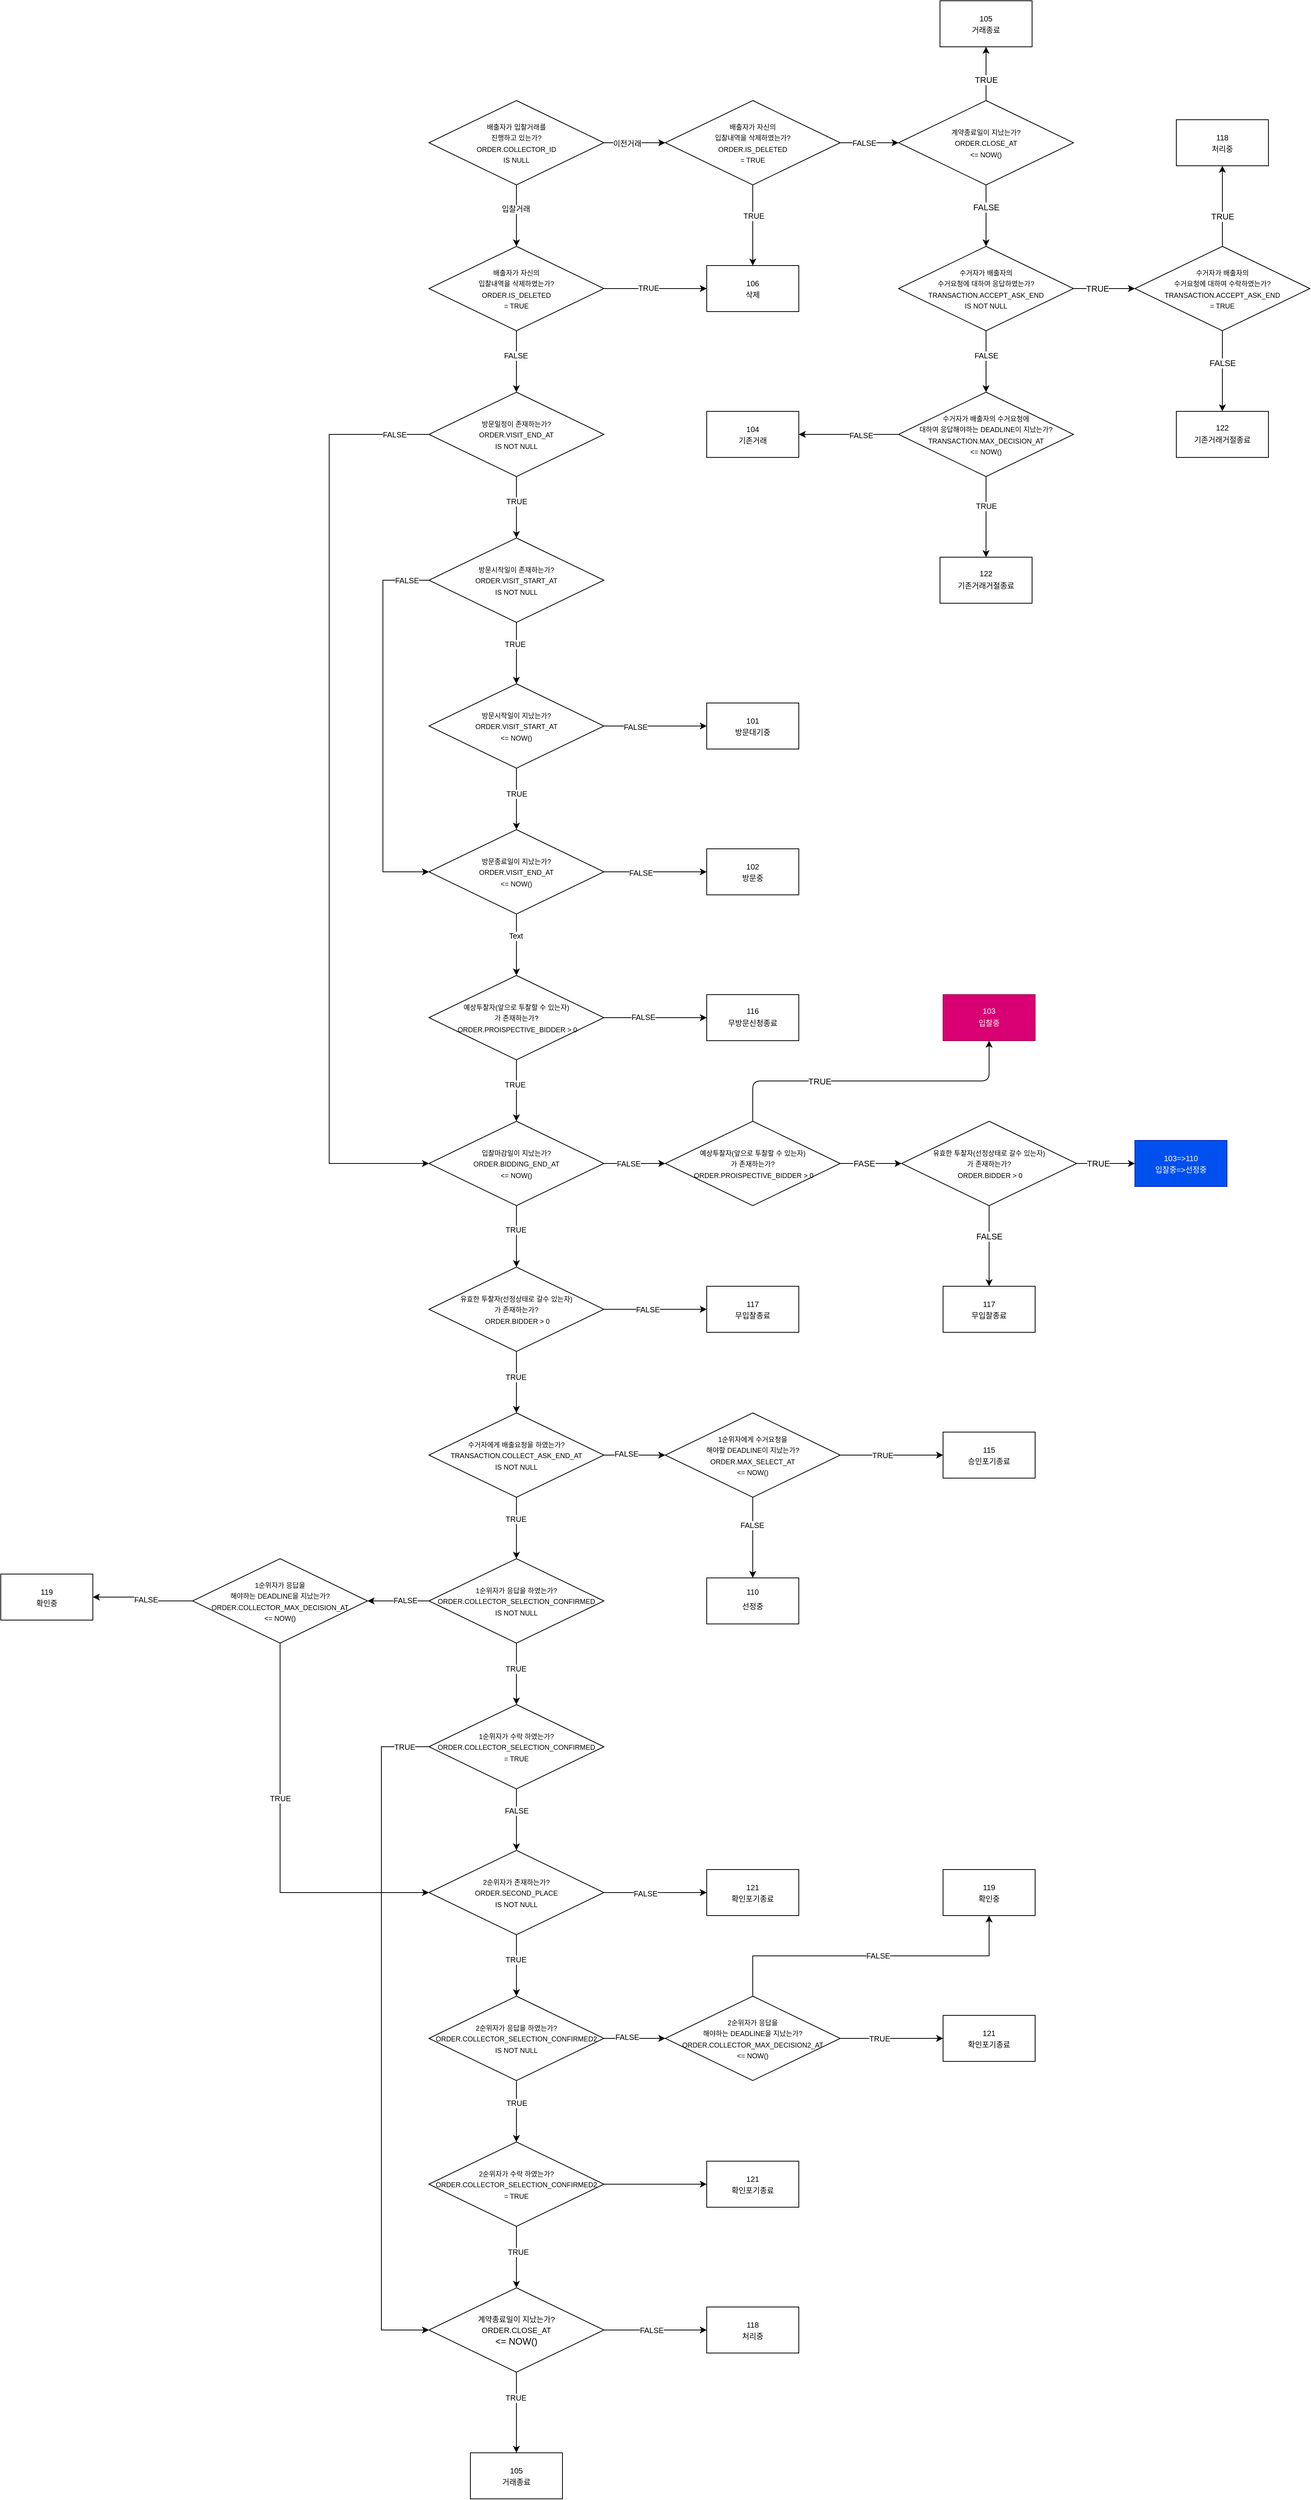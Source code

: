<mxfile>
    <diagram id="sv1qOESmhmbnTj4O34eV" name="Page-1">
        <mxGraphModel dx="2909" dy="565" grid="1" gridSize="10" guides="1" tooltips="1" connect="1" arrows="1" fold="1" page="1" pageScale="1" pageWidth="827" pageHeight="1169" math="0" shadow="0">
            <root>
                <mxCell id="0"/>
                <mxCell id="1" parent="0"/>
                <mxCell id="dHd20_O_HY_oOaejgzS0-30" value="" style="edgeStyle=orthogonalEdgeStyle;rounded=0;orthogonalLoop=1;jettySize=auto;html=1;fontSize=10;" parent="1" source="dHd20_O_HY_oOaejgzS0-1" target="dHd20_O_HY_oOaejgzS0-29" edge="1">
                    <mxGeometry relative="1" as="geometry"/>
                </mxCell>
                <mxCell id="dHd20_O_HY_oOaejgzS0-31" value="입찰거래" style="edgeLabel;html=1;align=center;verticalAlign=middle;resizable=0;points=[];fontSize=10;" parent="dHd20_O_HY_oOaejgzS0-30" vertex="1" connectable="0">
                    <mxGeometry x="-0.237" y="-1" relative="1" as="geometry">
                        <mxPoint as="offset"/>
                    </mxGeometry>
                </mxCell>
                <mxCell id="dHd20_O_HY_oOaejgzS0-160" value="" style="edgeStyle=orthogonalEdgeStyle;rounded=0;orthogonalLoop=1;jettySize=auto;html=1;fontSize=10;" parent="1" source="dHd20_O_HY_oOaejgzS0-1" target="dHd20_O_HY_oOaejgzS0-159" edge="1">
                    <mxGeometry relative="1" as="geometry"/>
                </mxCell>
                <mxCell id="dHd20_O_HY_oOaejgzS0-162" value="이전거래" style="edgeLabel;html=1;align=center;verticalAlign=middle;resizable=0;points=[];fontSize=10;" parent="dHd20_O_HY_oOaejgzS0-160" vertex="1" connectable="0">
                    <mxGeometry x="-0.263" y="-1" relative="1" as="geometry">
                        <mxPoint as="offset"/>
                    </mxGeometry>
                </mxCell>
                <mxCell id="dHd20_O_HY_oOaejgzS0-1" value="&lt;font style=&quot;font-size: 9px&quot;&gt;배출자가 입찰거래를&lt;br&gt;진행하고 있는가?&lt;br style=&quot;font-size: 9px&quot;&gt;ORDER.COLLECTOR_ID&lt;br&gt;IS NULL&lt;br&gt;&lt;/font&gt;" style="rhombus;whiteSpace=wrap;html=1;" parent="1" vertex="1">
                    <mxGeometry x="-482" y="190" width="228" height="110" as="geometry"/>
                </mxCell>
                <mxCell id="dHd20_O_HY_oOaejgzS0-6" value="" style="edgeStyle=orthogonalEdgeStyle;rounded=0;orthogonalLoop=1;jettySize=auto;html=1;" parent="1" source="dHd20_O_HY_oOaejgzS0-2" target="dHd20_O_HY_oOaejgzS0-5" edge="1">
                    <mxGeometry relative="1" as="geometry"/>
                </mxCell>
                <mxCell id="dHd20_O_HY_oOaejgzS0-7" value="TRUE" style="edgeLabel;html=1;align=center;verticalAlign=middle;resizable=0;points=[];" parent="dHd20_O_HY_oOaejgzS0-6" vertex="1" connectable="0">
                    <mxGeometry x="-0.234" relative="1" as="geometry">
                        <mxPoint as="offset"/>
                    </mxGeometry>
                </mxCell>
                <mxCell id="dHd20_O_HY_oOaejgzS0-9" value="" style="edgeStyle=orthogonalEdgeStyle;rounded=0;orthogonalLoop=1;jettySize=auto;html=1;" parent="1" source="dHd20_O_HY_oOaejgzS0-2" target="dHd20_O_HY_oOaejgzS0-8" edge="1">
                    <mxGeometry relative="1" as="geometry"/>
                </mxCell>
                <mxCell id="dHd20_O_HY_oOaejgzS0-10" value="FALSE" style="edgeLabel;html=1;align=center;verticalAlign=middle;resizable=0;points=[];" parent="dHd20_O_HY_oOaejgzS0-9" vertex="1" connectable="0">
                    <mxGeometry x="-0.283" relative="1" as="geometry">
                        <mxPoint as="offset"/>
                    </mxGeometry>
                </mxCell>
                <mxCell id="dHd20_O_HY_oOaejgzS0-2" value="&lt;font style=&quot;font-size: 9px&quot;&gt;계약종료일이 지났는가?&lt;br style=&quot;font-size: 9px&quot;&gt;ORDER.CLOSE_AT&lt;br&gt;&amp;lt;= NOW()&lt;br&gt;&lt;/font&gt;" style="rhombus;whiteSpace=wrap;html=1;" parent="1" vertex="1">
                    <mxGeometry x="130" y="190" width="228" height="110" as="geometry"/>
                </mxCell>
                <mxCell id="dHd20_O_HY_oOaejgzS0-5" value="&lt;span style=&quot;font-size: 10px&quot;&gt;105&lt;/span&gt;&lt;br style=&quot;font-size: 10px&quot;&gt;&lt;span style=&quot;font-size: 10px&quot;&gt;거래종료&lt;/span&gt;" style="whiteSpace=wrap;html=1;" parent="1" vertex="1">
                    <mxGeometry x="184" y="60" width="120" height="60" as="geometry"/>
                </mxCell>
                <mxCell id="dHd20_O_HY_oOaejgzS0-12" value="" style="edgeStyle=orthogonalEdgeStyle;rounded=0;orthogonalLoop=1;jettySize=auto;html=1;" parent="1" source="dHd20_O_HY_oOaejgzS0-8" target="dHd20_O_HY_oOaejgzS0-11" edge="1">
                    <mxGeometry relative="1" as="geometry"/>
                </mxCell>
                <mxCell id="dHd20_O_HY_oOaejgzS0-13" value="TRUE" style="edgeLabel;html=1;align=center;verticalAlign=middle;resizable=0;points=[];" parent="dHd20_O_HY_oOaejgzS0-12" vertex="1" connectable="0">
                    <mxGeometry x="-0.225" relative="1" as="geometry">
                        <mxPoint as="offset"/>
                    </mxGeometry>
                </mxCell>
                <mxCell id="dHd20_O_HY_oOaejgzS0-21" value="" style="edgeStyle=orthogonalEdgeStyle;rounded=0;orthogonalLoop=1;jettySize=auto;html=1;fontSize=10;" parent="1" source="dHd20_O_HY_oOaejgzS0-8" target="dHd20_O_HY_oOaejgzS0-20" edge="1">
                    <mxGeometry relative="1" as="geometry"/>
                </mxCell>
                <mxCell id="dHd20_O_HY_oOaejgzS0-22" value="FALSE" style="edgeLabel;html=1;align=center;verticalAlign=middle;resizable=0;points=[];fontSize=10;" parent="dHd20_O_HY_oOaejgzS0-21" vertex="1" connectable="0">
                    <mxGeometry x="-0.216" relative="1" as="geometry">
                        <mxPoint as="offset"/>
                    </mxGeometry>
                </mxCell>
                <mxCell id="dHd20_O_HY_oOaejgzS0-8" value="&lt;font style=&quot;font-size: 9px&quot;&gt;수거자가 배출자의&lt;br&gt;수거요청에 대하여 응답하였는가?&lt;br style=&quot;font-size: 9px&quot;&gt;TRANSACTION.ACCEPT_ASK_END&lt;br&gt;IS NOT NULL&lt;br&gt;&lt;/font&gt;" style="rhombus;whiteSpace=wrap;html=1;" parent="1" vertex="1">
                    <mxGeometry x="130" y="380" width="228" height="110" as="geometry"/>
                </mxCell>
                <mxCell id="dHd20_O_HY_oOaejgzS0-15" value="" style="edgeStyle=orthogonalEdgeStyle;rounded=0;orthogonalLoop=1;jettySize=auto;html=1;" parent="1" source="dHd20_O_HY_oOaejgzS0-11" target="dHd20_O_HY_oOaejgzS0-14" edge="1">
                    <mxGeometry relative="1" as="geometry"/>
                </mxCell>
                <mxCell id="dHd20_O_HY_oOaejgzS0-16" value="TRUE" style="edgeLabel;html=1;align=center;verticalAlign=middle;resizable=0;points=[];" parent="dHd20_O_HY_oOaejgzS0-15" vertex="1" connectable="0">
                    <mxGeometry x="-0.244" relative="1" as="geometry">
                        <mxPoint as="offset"/>
                    </mxGeometry>
                </mxCell>
                <mxCell id="dHd20_O_HY_oOaejgzS0-18" value="" style="edgeStyle=orthogonalEdgeStyle;rounded=0;orthogonalLoop=1;jettySize=auto;html=1;" parent="1" source="dHd20_O_HY_oOaejgzS0-11" target="dHd20_O_HY_oOaejgzS0-17" edge="1">
                    <mxGeometry relative="1" as="geometry"/>
                </mxCell>
                <mxCell id="dHd20_O_HY_oOaejgzS0-19" value="FALSE" style="edgeLabel;html=1;align=center;verticalAlign=middle;resizable=0;points=[];" parent="dHd20_O_HY_oOaejgzS0-18" vertex="1" connectable="0">
                    <mxGeometry x="-0.199" relative="1" as="geometry">
                        <mxPoint as="offset"/>
                    </mxGeometry>
                </mxCell>
                <mxCell id="dHd20_O_HY_oOaejgzS0-11" value="&lt;font style=&quot;font-size: 9px&quot;&gt;수거자가 배출자의 &lt;br&gt;수거요청에 대하여 수락하였는가?&lt;br style=&quot;font-size: 9px&quot;&gt;TRANSACTION.ACCEPT_ASK_END&lt;br&gt;= TRUE&lt;br&gt;&lt;/font&gt;" style="rhombus;whiteSpace=wrap;html=1;" parent="1" vertex="1">
                    <mxGeometry x="438" y="380" width="228" height="110" as="geometry"/>
                </mxCell>
                <mxCell id="dHd20_O_HY_oOaejgzS0-14" value="&lt;span style=&quot;font-size: 10px&quot;&gt;118&lt;/span&gt;&lt;br style=&quot;font-size: 10px&quot;&gt;&lt;span style=&quot;font-size: 10px&quot;&gt;처리중&lt;/span&gt;" style="whiteSpace=wrap;html=1;" parent="1" vertex="1">
                    <mxGeometry x="492" y="215" width="120" height="60" as="geometry"/>
                </mxCell>
                <mxCell id="dHd20_O_HY_oOaejgzS0-17" value="&lt;font style=&quot;font-size: 10px&quot;&gt;122&lt;br&gt;&lt;/font&gt;&lt;table style=&quot;font-size: 10px&quot;&gt;&lt;tbody&gt;&lt;tr&gt;&lt;td&gt;&lt;font style=&quot;font-size: 10px&quot;&gt;기존거래거절종료&lt;/font&gt;&lt;/td&gt;&lt;/tr&gt;&lt;/tbody&gt;&lt;/table&gt;" style="whiteSpace=wrap;html=1;" parent="1" vertex="1">
                    <mxGeometry x="492" y="595" width="120" height="60" as="geometry"/>
                </mxCell>
                <mxCell id="dHd20_O_HY_oOaejgzS0-24" value="" style="edgeStyle=orthogonalEdgeStyle;rounded=0;orthogonalLoop=1;jettySize=auto;html=1;fontSize=10;" parent="1" source="dHd20_O_HY_oOaejgzS0-20" target="dHd20_O_HY_oOaejgzS0-23" edge="1">
                    <mxGeometry relative="1" as="geometry"/>
                </mxCell>
                <mxCell id="dHd20_O_HY_oOaejgzS0-25" value="TRUE" style="edgeLabel;html=1;align=center;verticalAlign=middle;resizable=0;points=[];fontSize=10;" parent="dHd20_O_HY_oOaejgzS0-24" vertex="1" connectable="0">
                    <mxGeometry x="-0.274" relative="1" as="geometry">
                        <mxPoint as="offset"/>
                    </mxGeometry>
                </mxCell>
                <mxCell id="dHd20_O_HY_oOaejgzS0-27" value="" style="edgeStyle=orthogonalEdgeStyle;rounded=0;orthogonalLoop=1;jettySize=auto;html=1;fontSize=10;" parent="1" source="dHd20_O_HY_oOaejgzS0-20" target="dHd20_O_HY_oOaejgzS0-26" edge="1">
                    <mxGeometry relative="1" as="geometry"/>
                </mxCell>
                <mxCell id="dHd20_O_HY_oOaejgzS0-28" value="FALSE" style="edgeLabel;html=1;align=center;verticalAlign=middle;resizable=0;points=[];fontSize=10;" parent="dHd20_O_HY_oOaejgzS0-27" vertex="1" connectable="0">
                    <mxGeometry x="-0.239" y="1" relative="1" as="geometry">
                        <mxPoint as="offset"/>
                    </mxGeometry>
                </mxCell>
                <mxCell id="dHd20_O_HY_oOaejgzS0-20" value="&lt;font style=&quot;font-size: 9px&quot;&gt;수거자가 배출자의 수거요청에 &lt;br&gt;대하여 응답해야하는 DEADLINE이 지났는가?&lt;br style=&quot;font-size: 9px&quot;&gt;TRANSACTION.MAX_DECISION_AT&lt;br&gt;&amp;lt;= NOW()&lt;br&gt;&lt;/font&gt;" style="rhombus;whiteSpace=wrap;html=1;" parent="1" vertex="1">
                    <mxGeometry x="130" y="570" width="228" height="110" as="geometry"/>
                </mxCell>
                <mxCell id="dHd20_O_HY_oOaejgzS0-23" value="&lt;font style=&quot;font-size: 10px&quot;&gt;122&lt;br&gt;&lt;/font&gt;&lt;table style=&quot;font-size: 10px&quot;&gt;&lt;tbody&gt;&lt;tr&gt;&lt;td&gt;기존거래거절종료&lt;/td&gt;&lt;/tr&gt;&lt;/tbody&gt;&lt;/table&gt;" style="whiteSpace=wrap;html=1;" parent="1" vertex="1">
                    <mxGeometry x="184" y="785" width="120" height="60" as="geometry"/>
                </mxCell>
                <mxCell id="dHd20_O_HY_oOaejgzS0-26" value="&lt;span style=&quot;font-size: 10px&quot;&gt;104&lt;/span&gt;&lt;br style=&quot;font-size: 10px&quot;&gt;&lt;span style=&quot;font-size: 10px&quot;&gt;기존거래&lt;/span&gt;" style="whiteSpace=wrap;html=1;" parent="1" vertex="1">
                    <mxGeometry x="-120" y="595" width="120" height="60" as="geometry"/>
                </mxCell>
                <mxCell id="dHd20_O_HY_oOaejgzS0-33" value="" style="edgeStyle=orthogonalEdgeStyle;rounded=0;orthogonalLoop=1;jettySize=auto;html=1;fontSize=10;" parent="1" source="dHd20_O_HY_oOaejgzS0-29" target="dHd20_O_HY_oOaejgzS0-32" edge="1">
                    <mxGeometry relative="1" as="geometry"/>
                </mxCell>
                <mxCell id="dHd20_O_HY_oOaejgzS0-34" value="TRUE" style="edgeLabel;html=1;align=center;verticalAlign=middle;resizable=0;points=[];fontSize=10;" parent="dHd20_O_HY_oOaejgzS0-33" vertex="1" connectable="0">
                    <mxGeometry x="-0.139" y="1" relative="1" as="geometry">
                        <mxPoint as="offset"/>
                    </mxGeometry>
                </mxCell>
                <mxCell id="dHd20_O_HY_oOaejgzS0-36" value="" style="edgeStyle=orthogonalEdgeStyle;rounded=0;orthogonalLoop=1;jettySize=auto;html=1;fontSize=10;" parent="1" source="dHd20_O_HY_oOaejgzS0-29" target="dHd20_O_HY_oOaejgzS0-35" edge="1">
                    <mxGeometry relative="1" as="geometry"/>
                </mxCell>
                <mxCell id="dHd20_O_HY_oOaejgzS0-37" value="FALSE" style="edgeLabel;html=1;align=center;verticalAlign=middle;resizable=0;points=[];fontSize=10;" parent="dHd20_O_HY_oOaejgzS0-36" vertex="1" connectable="0">
                    <mxGeometry x="-0.208" y="-1" relative="1" as="geometry">
                        <mxPoint as="offset"/>
                    </mxGeometry>
                </mxCell>
                <mxCell id="dHd20_O_HY_oOaejgzS0-29" value="&lt;font style=&quot;font-size: 9px&quot;&gt;배출자가 자신의 &lt;br&gt;입찰내역을 삭제하였는가?&lt;br style=&quot;font-size: 9px&quot;&gt;ORDER.IS_DELETED&lt;br&gt;= TRUE&lt;br&gt;&lt;/font&gt;" style="rhombus;whiteSpace=wrap;html=1;" parent="1" vertex="1">
                    <mxGeometry x="-482" y="380" width="228" height="110" as="geometry"/>
                </mxCell>
                <mxCell id="dHd20_O_HY_oOaejgzS0-32" value="&lt;span style=&quot;font-size: 10px&quot;&gt;106&lt;/span&gt;&lt;br style=&quot;font-size: 10px&quot;&gt;&lt;span style=&quot;font-size: 10px&quot;&gt;삭제&lt;/span&gt;" style="whiteSpace=wrap;html=1;" parent="1" vertex="1">
                    <mxGeometry x="-120" y="405" width="120" height="60" as="geometry"/>
                </mxCell>
                <mxCell id="dHd20_O_HY_oOaejgzS0-39" value="" style="edgeStyle=orthogonalEdgeStyle;rounded=0;orthogonalLoop=1;jettySize=auto;html=1;fontSize=10;" parent="1" source="dHd20_O_HY_oOaejgzS0-35" target="dHd20_O_HY_oOaejgzS0-38" edge="1">
                    <mxGeometry relative="1" as="geometry"/>
                </mxCell>
                <mxCell id="dHd20_O_HY_oOaejgzS0-40" value="TRUE" style="edgeLabel;html=1;align=center;verticalAlign=middle;resizable=0;points=[];fontSize=10;" parent="dHd20_O_HY_oOaejgzS0-39" vertex="1" connectable="0">
                    <mxGeometry x="-0.214" relative="1" as="geometry">
                        <mxPoint as="offset"/>
                    </mxGeometry>
                </mxCell>
                <mxCell id="dHd20_O_HY_oOaejgzS0-155" style="edgeStyle=orthogonalEdgeStyle;rounded=0;orthogonalLoop=1;jettySize=auto;html=1;entryX=0;entryY=0.5;entryDx=0;entryDy=0;fontSize=10;exitX=0;exitY=0.5;exitDx=0;exitDy=0;" parent="1" source="dHd20_O_HY_oOaejgzS0-35" target="dHd20_O_HY_oOaejgzS0-67" edge="1">
                    <mxGeometry relative="1" as="geometry">
                        <Array as="points">
                            <mxPoint x="-612" y="625"/>
                            <mxPoint x="-612" y="1575"/>
                        </Array>
                    </mxGeometry>
                </mxCell>
                <mxCell id="dHd20_O_HY_oOaejgzS0-156" value="FALSE" style="edgeLabel;html=1;align=center;verticalAlign=middle;resizable=0;points=[];fontSize=10;" parent="dHd20_O_HY_oOaejgzS0-155" vertex="1" connectable="0">
                    <mxGeometry x="-0.926" relative="1" as="geometry">
                        <mxPoint as="offset"/>
                    </mxGeometry>
                </mxCell>
                <mxCell id="dHd20_O_HY_oOaejgzS0-35" value="&lt;font style=&quot;font-size: 9px&quot;&gt;방문일정이 존재하는가?&lt;br style=&quot;font-size: 9px&quot;&gt;ORDER.VISIT_END_AT&lt;br&gt;IS NOT NULL&lt;br&gt;&lt;/font&gt;" style="rhombus;whiteSpace=wrap;html=1;" parent="1" vertex="1">
                    <mxGeometry x="-482" y="570" width="228" height="110" as="geometry"/>
                </mxCell>
                <mxCell id="dHd20_O_HY_oOaejgzS0-54" value="" style="edgeStyle=orthogonalEdgeStyle;rounded=0;orthogonalLoop=1;jettySize=auto;html=1;fontSize=10;" parent="1" source="dHd20_O_HY_oOaejgzS0-38" target="dHd20_O_HY_oOaejgzS0-53" edge="1">
                    <mxGeometry relative="1" as="geometry"/>
                </mxCell>
                <mxCell id="dHd20_O_HY_oOaejgzS0-55" value="TRUE" style="edgeLabel;html=1;align=center;verticalAlign=middle;resizable=0;points=[];fontSize=10;" parent="dHd20_O_HY_oOaejgzS0-54" vertex="1" connectable="0">
                    <mxGeometry x="-0.315" y="-2" relative="1" as="geometry">
                        <mxPoint as="offset"/>
                    </mxGeometry>
                </mxCell>
                <mxCell id="dHd20_O_HY_oOaejgzS0-60" style="edgeStyle=orthogonalEdgeStyle;rounded=0;orthogonalLoop=1;jettySize=auto;html=1;entryX=0;entryY=0.5;entryDx=0;entryDy=0;fontSize=10;exitX=0;exitY=0.5;exitDx=0;exitDy=0;" parent="1" source="dHd20_O_HY_oOaejgzS0-38" target="dHd20_O_HY_oOaejgzS0-56" edge="1">
                    <mxGeometry relative="1" as="geometry">
                        <Array as="points">
                            <mxPoint x="-542" y="815"/>
                            <mxPoint x="-542" y="1195"/>
                        </Array>
                    </mxGeometry>
                </mxCell>
                <mxCell id="dHd20_O_HY_oOaejgzS0-61" value="FALSE" style="edgeLabel;html=1;align=center;verticalAlign=middle;resizable=0;points=[];fontSize=10;" parent="dHd20_O_HY_oOaejgzS0-60" vertex="1" connectable="0">
                    <mxGeometry x="-0.929" y="1" relative="1" as="geometry">
                        <mxPoint x="-12" y="-1" as="offset"/>
                    </mxGeometry>
                </mxCell>
                <mxCell id="dHd20_O_HY_oOaejgzS0-38" value="&lt;font style=&quot;font-size: 9px&quot;&gt;방문시작일이 존재하는가?&lt;br style=&quot;font-size: 9px&quot;&gt;ORDER.VISIT_START_AT&lt;br&gt;IS NOT NULL&lt;br&gt;&lt;/font&gt;" style="rhombus;whiteSpace=wrap;html=1;" parent="1" vertex="1">
                    <mxGeometry x="-482" y="760" width="228" height="110" as="geometry"/>
                </mxCell>
                <mxCell id="dHd20_O_HY_oOaejgzS0-57" value="" style="edgeStyle=orthogonalEdgeStyle;rounded=0;orthogonalLoop=1;jettySize=auto;html=1;fontSize=10;" parent="1" source="dHd20_O_HY_oOaejgzS0-53" target="dHd20_O_HY_oOaejgzS0-56" edge="1">
                    <mxGeometry relative="1" as="geometry"/>
                </mxCell>
                <mxCell id="dHd20_O_HY_oOaejgzS0-72" value="TRUE" style="edgeLabel;html=1;align=center;verticalAlign=middle;resizable=0;points=[];fontSize=10;" parent="dHd20_O_HY_oOaejgzS0-57" vertex="1" connectable="0">
                    <mxGeometry x="-0.185" relative="1" as="geometry">
                        <mxPoint as="offset"/>
                    </mxGeometry>
                </mxCell>
                <mxCell id="dHd20_O_HY_oOaejgzS0-59" value="" style="edgeStyle=orthogonalEdgeStyle;rounded=0;orthogonalLoop=1;jettySize=auto;html=1;fontSize=10;" parent="1" source="dHd20_O_HY_oOaejgzS0-53" target="dHd20_O_HY_oOaejgzS0-58" edge="1">
                    <mxGeometry relative="1" as="geometry"/>
                </mxCell>
                <mxCell id="dHd20_O_HY_oOaejgzS0-71" value="FALSE" style="edgeLabel;html=1;align=center;verticalAlign=middle;resizable=0;points=[];fontSize=10;" parent="dHd20_O_HY_oOaejgzS0-59" vertex="1" connectable="0">
                    <mxGeometry x="-0.386" y="-1" relative="1" as="geometry">
                        <mxPoint as="offset"/>
                    </mxGeometry>
                </mxCell>
                <mxCell id="dHd20_O_HY_oOaejgzS0-53" value="&lt;font style=&quot;font-size: 9px&quot;&gt;방문시작일이 지났는가?&lt;br style=&quot;font-size: 9px&quot;&gt;ORDER.VISIT_START_AT&lt;br&gt;&amp;lt;= NOW()&lt;br&gt;&lt;/font&gt;" style="rhombus;whiteSpace=wrap;html=1;" parent="1" vertex="1">
                    <mxGeometry x="-482" y="950" width="228" height="110" as="geometry"/>
                </mxCell>
                <mxCell id="dHd20_O_HY_oOaejgzS0-63" value="" style="edgeStyle=orthogonalEdgeStyle;rounded=0;orthogonalLoop=1;jettySize=auto;html=1;fontSize=10;" parent="1" source="dHd20_O_HY_oOaejgzS0-56" target="dHd20_O_HY_oOaejgzS0-62" edge="1">
                    <mxGeometry relative="1" as="geometry"/>
                </mxCell>
                <mxCell id="dHd20_O_HY_oOaejgzS0-73" value="Text" style="edgeLabel;html=1;align=center;verticalAlign=middle;resizable=0;points=[];fontSize=10;" parent="dHd20_O_HY_oOaejgzS0-63" vertex="1" connectable="0">
                    <mxGeometry x="-0.304" y="-1" relative="1" as="geometry">
                        <mxPoint as="offset"/>
                    </mxGeometry>
                </mxCell>
                <mxCell id="dHd20_O_HY_oOaejgzS0-75" value="" style="edgeStyle=orthogonalEdgeStyle;rounded=0;orthogonalLoop=1;jettySize=auto;html=1;fontSize=10;" parent="1" source="dHd20_O_HY_oOaejgzS0-56" target="dHd20_O_HY_oOaejgzS0-74" edge="1">
                    <mxGeometry relative="1" as="geometry"/>
                </mxCell>
                <mxCell id="dHd20_O_HY_oOaejgzS0-76" value="FALSE" style="edgeLabel;html=1;align=center;verticalAlign=middle;resizable=0;points=[];fontSize=10;" parent="dHd20_O_HY_oOaejgzS0-75" vertex="1" connectable="0">
                    <mxGeometry x="-0.282" y="-1" relative="1" as="geometry">
                        <mxPoint as="offset"/>
                    </mxGeometry>
                </mxCell>
                <mxCell id="dHd20_O_HY_oOaejgzS0-56" value="&lt;font style=&quot;font-size: 9px&quot;&gt;방문종료일이 지났는가?&lt;br style=&quot;font-size: 9px&quot;&gt;ORDER.VISIT_END_AT&lt;br&gt;&amp;lt;= NOW()&lt;br&gt;&lt;/font&gt;" style="rhombus;whiteSpace=wrap;html=1;" parent="1" vertex="1">
                    <mxGeometry x="-482" y="1140" width="228" height="110" as="geometry"/>
                </mxCell>
                <mxCell id="dHd20_O_HY_oOaejgzS0-58" value="&lt;span style=&quot;font-size: 10px&quot;&gt;101&lt;/span&gt;&lt;br style=&quot;font-size: 10px&quot;&gt;&lt;span style=&quot;font-size: 10px&quot;&gt;방문대기중&lt;/span&gt;" style="whiteSpace=wrap;html=1;" parent="1" vertex="1">
                    <mxGeometry x="-120" y="975" width="120" height="60" as="geometry"/>
                </mxCell>
                <mxCell id="dHd20_O_HY_oOaejgzS0-65" value="" style="edgeStyle=orthogonalEdgeStyle;rounded=0;orthogonalLoop=1;jettySize=auto;html=1;fontSize=10;" parent="1" source="dHd20_O_HY_oOaejgzS0-62" target="dHd20_O_HY_oOaejgzS0-64" edge="1">
                    <mxGeometry relative="1" as="geometry"/>
                </mxCell>
                <mxCell id="dHd20_O_HY_oOaejgzS0-66" value="FALSE" style="edgeLabel;html=1;align=center;verticalAlign=middle;resizable=0;points=[];fontSize=10;" parent="dHd20_O_HY_oOaejgzS0-65" vertex="1" connectable="0">
                    <mxGeometry x="-0.244" y="1" relative="1" as="geometry">
                        <mxPoint as="offset"/>
                    </mxGeometry>
                </mxCell>
                <mxCell id="dHd20_O_HY_oOaejgzS0-68" value="" style="edgeStyle=orthogonalEdgeStyle;rounded=0;orthogonalLoop=1;jettySize=auto;html=1;fontSize=10;" parent="1" source="dHd20_O_HY_oOaejgzS0-62" target="dHd20_O_HY_oOaejgzS0-67" edge="1">
                    <mxGeometry relative="1" as="geometry"/>
                </mxCell>
                <mxCell id="dHd20_O_HY_oOaejgzS0-77" value="TRUE" style="edgeLabel;html=1;align=center;verticalAlign=middle;resizable=0;points=[];fontSize=10;" parent="dHd20_O_HY_oOaejgzS0-68" vertex="1" connectable="0">
                    <mxGeometry x="-0.206" y="-2" relative="1" as="geometry">
                        <mxPoint as="offset"/>
                    </mxGeometry>
                </mxCell>
                <mxCell id="dHd20_O_HY_oOaejgzS0-62" value="&lt;font style=&quot;font-size: 9px&quot;&gt;예상투찰자(앞으로 투찰할 수 있는자)&lt;br&gt;가 존재하는가?&lt;br&gt;&amp;nbsp;ORDER.PROISPECTIVE_BIDDER &amp;gt; 0&lt;br&gt;&lt;/font&gt;" style="rhombus;whiteSpace=wrap;html=1;" parent="1" vertex="1">
                    <mxGeometry x="-482" y="1330" width="228" height="110" as="geometry"/>
                </mxCell>
                <mxCell id="dHd20_O_HY_oOaejgzS0-64" value="&lt;font style=&quot;font-size: 10px&quot;&gt;116&lt;br&gt;&lt;/font&gt;&lt;table style=&quot;font-size: 10px&quot;&gt;&lt;tbody&gt;&lt;tr&gt;&lt;td&gt;&lt;font style=&quot;font-size: 10px&quot;&gt;무방문신청종료&lt;/font&gt;&lt;/td&gt;&lt;/tr&gt;&lt;/tbody&gt;&lt;/table&gt;" style="whiteSpace=wrap;html=1;" parent="1" vertex="1">
                    <mxGeometry x="-120" y="1355" width="120" height="60" as="geometry"/>
                </mxCell>
                <mxCell id="dHd20_O_HY_oOaejgzS0-70" value="" style="edgeStyle=orthogonalEdgeStyle;rounded=0;orthogonalLoop=1;jettySize=auto;html=1;fontSize=10;entryX=0;entryY=0.5;entryDx=0;entryDy=0;" parent="1" source="dHd20_O_HY_oOaejgzS0-67" target="3" edge="1">
                    <mxGeometry relative="1" as="geometry">
                        <mxPoint x="-120" y="1575" as="targetPoint"/>
                    </mxGeometry>
                </mxCell>
                <mxCell id="dHd20_O_HY_oOaejgzS0-78" value="FALSE" style="edgeLabel;html=1;align=center;verticalAlign=middle;resizable=0;points=[];fontSize=10;" parent="dHd20_O_HY_oOaejgzS0-70" vertex="1" connectable="0">
                    <mxGeometry x="-0.211" relative="1" as="geometry">
                        <mxPoint as="offset"/>
                    </mxGeometry>
                </mxCell>
                <mxCell id="dHd20_O_HY_oOaejgzS0-80" value="" style="edgeStyle=orthogonalEdgeStyle;rounded=0;orthogonalLoop=1;jettySize=auto;html=1;fontSize=10;" parent="1" source="dHd20_O_HY_oOaejgzS0-67" target="dHd20_O_HY_oOaejgzS0-79" edge="1">
                    <mxGeometry relative="1" as="geometry"/>
                </mxCell>
                <mxCell id="dHd20_O_HY_oOaejgzS0-88" value="TRUE" style="edgeLabel;html=1;align=center;verticalAlign=middle;resizable=0;points=[];fontSize=10;" parent="dHd20_O_HY_oOaejgzS0-80" vertex="1" connectable="0">
                    <mxGeometry x="-0.228" y="-1" relative="1" as="geometry">
                        <mxPoint as="offset"/>
                    </mxGeometry>
                </mxCell>
                <mxCell id="dHd20_O_HY_oOaejgzS0-67" value="&lt;font style=&quot;font-size: 9px&quot;&gt;입찰마감일이 지났는가?&lt;br style=&quot;font-size: 9px&quot;&gt;ORDER.BIDDING_END_AT&lt;br&gt;&amp;lt;= NOW()&lt;br&gt;&lt;/font&gt;" style="rhombus;whiteSpace=wrap;html=1;" parent="1" vertex="1">
                    <mxGeometry x="-482" y="1520" width="228" height="110" as="geometry"/>
                </mxCell>
                <mxCell id="dHd20_O_HY_oOaejgzS0-74" value="&lt;span style=&quot;font-size: 10px&quot;&gt;102&lt;/span&gt;&lt;br style=&quot;font-size: 10px&quot;&gt;&lt;span style=&quot;font-size: 10px&quot;&gt;방문중&lt;/span&gt;" style="whiteSpace=wrap;html=1;" parent="1" vertex="1">
                    <mxGeometry x="-120" y="1165" width="120" height="60" as="geometry"/>
                </mxCell>
                <mxCell id="dHd20_O_HY_oOaejgzS0-82" value="" style="edgeStyle=orthogonalEdgeStyle;rounded=0;orthogonalLoop=1;jettySize=auto;html=1;fontSize=10;" parent="1" source="dHd20_O_HY_oOaejgzS0-79" target="dHd20_O_HY_oOaejgzS0-81" edge="1">
                    <mxGeometry relative="1" as="geometry"/>
                </mxCell>
                <mxCell id="dHd20_O_HY_oOaejgzS0-83" value="FALSE" style="edgeLabel;html=1;align=center;verticalAlign=middle;resizable=0;points=[];fontSize=10;" parent="dHd20_O_HY_oOaejgzS0-82" vertex="1" connectable="0">
                    <mxGeometry x="-0.159" relative="1" as="geometry">
                        <mxPoint as="offset"/>
                    </mxGeometry>
                </mxCell>
                <mxCell id="dHd20_O_HY_oOaejgzS0-85" value="" style="edgeStyle=orthogonalEdgeStyle;rounded=0;orthogonalLoop=1;jettySize=auto;html=1;fontSize=10;" parent="1" source="dHd20_O_HY_oOaejgzS0-79" target="dHd20_O_HY_oOaejgzS0-84" edge="1">
                    <mxGeometry relative="1" as="geometry"/>
                </mxCell>
                <mxCell id="dHd20_O_HY_oOaejgzS0-89" value="TRUE" style="edgeLabel;html=1;align=center;verticalAlign=middle;resizable=0;points=[];fontSize=10;" parent="dHd20_O_HY_oOaejgzS0-85" vertex="1" connectable="0">
                    <mxGeometry x="-0.174" y="-1" relative="1" as="geometry">
                        <mxPoint as="offset"/>
                    </mxGeometry>
                </mxCell>
                <mxCell id="dHd20_O_HY_oOaejgzS0-79" value="&lt;font style=&quot;font-size: 9px&quot;&gt;유효한 투찰자(선정상태로 갈수 있는자)&lt;br&gt;가 존재하는가?&lt;br&gt;&amp;nbsp;ORDER.BIDDER &amp;gt; 0&lt;br&gt;&lt;/font&gt;" style="rhombus;whiteSpace=wrap;html=1;" parent="1" vertex="1">
                    <mxGeometry x="-482" y="1710" width="228" height="110" as="geometry"/>
                </mxCell>
                <mxCell id="dHd20_O_HY_oOaejgzS0-81" value="&lt;font style=&quot;font-size: 10px&quot;&gt;117&lt;br&gt;무입찰종료&lt;br&gt;&lt;/font&gt;" style="whiteSpace=wrap;html=1;" parent="1" vertex="1">
                    <mxGeometry x="-120" y="1735" width="120" height="60" as="geometry"/>
                </mxCell>
                <mxCell id="dHd20_O_HY_oOaejgzS0-87" value="" style="edgeStyle=orthogonalEdgeStyle;rounded=0;orthogonalLoop=1;jettySize=auto;html=1;fontSize=10;" parent="1" source="dHd20_O_HY_oOaejgzS0-84" target="dHd20_O_HY_oOaejgzS0-86" edge="1">
                    <mxGeometry relative="1" as="geometry"/>
                </mxCell>
                <mxCell id="dHd20_O_HY_oOaejgzS0-90" value="TRUE" style="edgeLabel;html=1;align=center;verticalAlign=middle;resizable=0;points=[];fontSize=10;" parent="dHd20_O_HY_oOaejgzS0-87" vertex="1" connectable="0">
                    <mxGeometry x="-0.315" y="-1" relative="1" as="geometry">
                        <mxPoint as="offset"/>
                    </mxGeometry>
                </mxCell>
                <mxCell id="dHd20_O_HY_oOaejgzS0-92" value="" style="edgeStyle=orthogonalEdgeStyle;rounded=0;orthogonalLoop=1;jettySize=auto;html=1;fontSize=10;" parent="1" source="dHd20_O_HY_oOaejgzS0-84" target="dHd20_O_HY_oOaejgzS0-91" edge="1">
                    <mxGeometry relative="1" as="geometry"/>
                </mxCell>
                <mxCell id="dHd20_O_HY_oOaejgzS0-93" value="FALSE" style="edgeLabel;html=1;align=center;verticalAlign=middle;resizable=0;points=[];fontSize=10;" parent="dHd20_O_HY_oOaejgzS0-92" vertex="1" connectable="0">
                    <mxGeometry x="-0.273" y="2" relative="1" as="geometry">
                        <mxPoint as="offset"/>
                    </mxGeometry>
                </mxCell>
                <mxCell id="dHd20_O_HY_oOaejgzS0-84" value="&lt;font style=&quot;font-size: 9px&quot;&gt;수거자에게 배출요청을 하였는가?&lt;br style=&quot;font-size: 9px&quot;&gt;TRANSACTION.COLLECT_ASK_END_AT&lt;br&gt;IS NOT NULL&lt;br&gt;&lt;/font&gt;" style="rhombus;whiteSpace=wrap;html=1;" parent="1" vertex="1">
                    <mxGeometry x="-482" y="1900" width="228" height="110" as="geometry"/>
                </mxCell>
                <mxCell id="dHd20_O_HY_oOaejgzS0-101" value="" style="edgeStyle=orthogonalEdgeStyle;rounded=0;orthogonalLoop=1;jettySize=auto;html=1;fontSize=10;" parent="1" source="dHd20_O_HY_oOaejgzS0-86" target="dHd20_O_HY_oOaejgzS0-100" edge="1">
                    <mxGeometry relative="1" as="geometry"/>
                </mxCell>
                <mxCell id="dHd20_O_HY_oOaejgzS0-102" value="TRUE" style="edgeLabel;html=1;align=center;verticalAlign=middle;resizable=0;points=[];fontSize=10;" parent="dHd20_O_HY_oOaejgzS0-101" vertex="1" connectable="0">
                    <mxGeometry x="-0.193" y="-1" relative="1" as="geometry">
                        <mxPoint as="offset"/>
                    </mxGeometry>
                </mxCell>
                <mxCell id="dHd20_O_HY_oOaejgzS0-104" value="" style="edgeStyle=orthogonalEdgeStyle;rounded=0;orthogonalLoop=1;jettySize=auto;html=1;fontSize=10;" parent="1" source="dHd20_O_HY_oOaejgzS0-86" target="dHd20_O_HY_oOaejgzS0-103" edge="1">
                    <mxGeometry relative="1" as="geometry"/>
                </mxCell>
                <mxCell id="dHd20_O_HY_oOaejgzS0-105" value="FALSE" style="edgeLabel;html=1;align=center;verticalAlign=middle;resizable=0;points=[];fontSize=10;" parent="dHd20_O_HY_oOaejgzS0-104" vertex="1" connectable="0">
                    <mxGeometry x="-0.23" y="-1" relative="1" as="geometry">
                        <mxPoint as="offset"/>
                    </mxGeometry>
                </mxCell>
                <mxCell id="dHd20_O_HY_oOaejgzS0-86" value="&lt;font style=&quot;font-size: 9px&quot;&gt;1순위자가 응답을 하였는가?&lt;br style=&quot;font-size: 9px&quot;&gt;ORDER.COLLECTOR_SELECTION_CONFIRMED&lt;br&gt;IS NOT NULL&lt;br&gt;&lt;/font&gt;" style="rhombus;whiteSpace=wrap;html=1;" parent="1" vertex="1">
                    <mxGeometry x="-482" y="2090" width="228" height="110" as="geometry"/>
                </mxCell>
                <mxCell id="dHd20_O_HY_oOaejgzS0-95" value="" style="edgeStyle=orthogonalEdgeStyle;rounded=0;orthogonalLoop=1;jettySize=auto;html=1;fontSize=10;" parent="1" source="dHd20_O_HY_oOaejgzS0-91" target="dHd20_O_HY_oOaejgzS0-94" edge="1">
                    <mxGeometry relative="1" as="geometry"/>
                </mxCell>
                <mxCell id="dHd20_O_HY_oOaejgzS0-96" value="FALSE" style="edgeLabel;html=1;align=center;verticalAlign=middle;resizable=0;points=[];fontSize=10;" parent="dHd20_O_HY_oOaejgzS0-95" vertex="1" connectable="0">
                    <mxGeometry x="-0.31" y="-1" relative="1" as="geometry">
                        <mxPoint as="offset"/>
                    </mxGeometry>
                </mxCell>
                <mxCell id="dHd20_O_HY_oOaejgzS0-98" value="" style="edgeStyle=orthogonalEdgeStyle;rounded=0;orthogonalLoop=1;jettySize=auto;html=1;fontSize=10;" parent="1" source="dHd20_O_HY_oOaejgzS0-91" target="dHd20_O_HY_oOaejgzS0-97" edge="1">
                    <mxGeometry relative="1" as="geometry"/>
                </mxCell>
                <mxCell id="dHd20_O_HY_oOaejgzS0-99" value="TRUE" style="edgeLabel;html=1;align=center;verticalAlign=middle;resizable=0;points=[];fontSize=10;" parent="dHd20_O_HY_oOaejgzS0-98" vertex="1" connectable="0">
                    <mxGeometry x="-0.188" relative="1" as="geometry">
                        <mxPoint as="offset"/>
                    </mxGeometry>
                </mxCell>
                <mxCell id="dHd20_O_HY_oOaejgzS0-91" value="&lt;font style=&quot;font-size: 9px&quot;&gt;1순위자에게 수거요청을&lt;br&gt;해야할 DEADLINE이 지났는가?&lt;br&gt;ORDER.MAX_SELECT_AT&lt;br&gt;&amp;lt;= NOW()&lt;br&gt;&lt;/font&gt;" style="rhombus;whiteSpace=wrap;html=1;" parent="1" vertex="1">
                    <mxGeometry x="-174" y="1900" width="228" height="110" as="geometry"/>
                </mxCell>
                <mxCell id="dHd20_O_HY_oOaejgzS0-94" value="&lt;font style=&quot;font-size: 10px&quot;&gt;110&lt;br&gt;&lt;table&gt;&lt;tbody&gt;&lt;tr&gt;&lt;td&gt;&lt;table&gt;&lt;tbody&gt;&lt;tr&gt;&lt;td&gt;선정중&lt;/td&gt;&lt;/tr&gt;&lt;/tbody&gt;&lt;/table&gt;&lt;/td&gt;&lt;/tr&gt;&lt;/tbody&gt;&lt;/table&gt;&lt;/font&gt;" style="whiteSpace=wrap;html=1;" parent="1" vertex="1">
                    <mxGeometry x="-120" y="2115" width="120" height="60" as="geometry"/>
                </mxCell>
                <mxCell id="dHd20_O_HY_oOaejgzS0-97" value="&lt;font style=&quot;font-size: 10px&quot;&gt;115&lt;br&gt;승인포기종료&lt;/font&gt;" style="whiteSpace=wrap;html=1;" parent="1" vertex="1">
                    <mxGeometry x="188" y="1925" width="120" height="60" as="geometry"/>
                </mxCell>
                <mxCell id="dHd20_O_HY_oOaejgzS0-122" value="" style="edgeStyle=orthogonalEdgeStyle;rounded=0;orthogonalLoop=1;jettySize=auto;html=1;fontSize=10;" parent="1" source="dHd20_O_HY_oOaejgzS0-100" target="dHd20_O_HY_oOaejgzS0-121" edge="1">
                    <mxGeometry relative="1" as="geometry"/>
                </mxCell>
                <mxCell id="dHd20_O_HY_oOaejgzS0-123" value="FALSE" style="edgeLabel;html=1;align=center;verticalAlign=middle;resizable=0;points=[];fontSize=10;" parent="dHd20_O_HY_oOaejgzS0-122" vertex="1" connectable="0">
                    <mxGeometry x="-0.306" relative="1" as="geometry">
                        <mxPoint as="offset"/>
                    </mxGeometry>
                </mxCell>
                <mxCell id="dHd20_O_HY_oOaejgzS0-144" style="edgeStyle=orthogonalEdgeStyle;rounded=0;orthogonalLoop=1;jettySize=auto;html=1;entryX=0;entryY=0.5;entryDx=0;entryDy=0;fontSize=10;exitX=0;exitY=0.5;exitDx=0;exitDy=0;" parent="1" source="dHd20_O_HY_oOaejgzS0-100" target="dHd20_O_HY_oOaejgzS0-138" edge="1">
                    <mxGeometry relative="1" as="geometry">
                        <Array as="points">
                            <mxPoint x="-544" y="2335"/>
                            <mxPoint x="-544" y="3095"/>
                        </Array>
                    </mxGeometry>
                </mxCell>
                <mxCell id="dHd20_O_HY_oOaejgzS0-148" value="TRUE" style="edgeLabel;html=1;align=center;verticalAlign=middle;resizable=0;points=[];fontSize=10;" parent="dHd20_O_HY_oOaejgzS0-144" vertex="1" connectable="0">
                    <mxGeometry x="-0.929" y="-1" relative="1" as="geometry">
                        <mxPoint x="-1" y="1" as="offset"/>
                    </mxGeometry>
                </mxCell>
                <mxCell id="dHd20_O_HY_oOaejgzS0-100" value="&lt;font style=&quot;font-size: 9px&quot;&gt;1순위자가 수락 하였는가?&lt;br style=&quot;font-size: 9px&quot;&gt;ORDER.COLLECTOR_SELECTION_CONFIRMED&lt;br&gt;= TRUE&lt;br&gt;&lt;/font&gt;" style="rhombus;whiteSpace=wrap;html=1;" parent="1" vertex="1">
                    <mxGeometry x="-482" y="2280" width="228" height="110" as="geometry"/>
                </mxCell>
                <mxCell id="dHd20_O_HY_oOaejgzS0-107" value="" style="edgeStyle=orthogonalEdgeStyle;rounded=0;orthogonalLoop=1;jettySize=auto;html=1;fontSize=10;entryX=0;entryY=0.5;entryDx=0;entryDy=0;exitX=0.5;exitY=1;exitDx=0;exitDy=0;" parent="1" source="dHd20_O_HY_oOaejgzS0-103" target="dHd20_O_HY_oOaejgzS0-121" edge="1">
                    <mxGeometry relative="1" as="geometry">
                        <mxPoint x="-676" y="2280" as="targetPoint"/>
                    </mxGeometry>
                </mxCell>
                <mxCell id="dHd20_O_HY_oOaejgzS0-110" value="TRUE" style="edgeLabel;html=1;align=center;verticalAlign=middle;resizable=0;points=[];fontSize=10;" parent="dHd20_O_HY_oOaejgzS0-107" vertex="1" connectable="0">
                    <mxGeometry x="-0.224" relative="1" as="geometry">
                        <mxPoint as="offset"/>
                    </mxGeometry>
                </mxCell>
                <mxCell id="dHd20_O_HY_oOaejgzS0-109" value="" style="edgeStyle=orthogonalEdgeStyle;rounded=0;orthogonalLoop=1;jettySize=auto;html=1;fontSize=10;" parent="1" source="dHd20_O_HY_oOaejgzS0-103" target="dHd20_O_HY_oOaejgzS0-108" edge="1">
                    <mxGeometry relative="1" as="geometry"/>
                </mxCell>
                <mxCell id="dHd20_O_HY_oOaejgzS0-111" value="FALSE" style="edgeLabel;html=1;align=center;verticalAlign=middle;resizable=0;points=[];fontSize=10;" parent="dHd20_O_HY_oOaejgzS0-109" vertex="1" connectable="0">
                    <mxGeometry x="-0.09" y="-2" relative="1" as="geometry">
                        <mxPoint as="offset"/>
                    </mxGeometry>
                </mxCell>
                <mxCell id="dHd20_O_HY_oOaejgzS0-103" value="&lt;font style=&quot;font-size: 9px&quot;&gt;1순위자가 응답을 &lt;br&gt;해야하는 DEADLINE을 지났는가?&lt;br style=&quot;font-size: 9px&quot;&gt;ORDER.COLLECTOR_MAX_DECISION_AT&lt;br&gt;&amp;lt;= NOW()&lt;br&gt;&lt;/font&gt;" style="rhombus;whiteSpace=wrap;html=1;" parent="1" vertex="1">
                    <mxGeometry x="-790" y="2090" width="228" height="110" as="geometry"/>
                </mxCell>
                <mxCell id="dHd20_O_HY_oOaejgzS0-108" value="&lt;font style=&quot;font-size: 10px&quot;&gt;119&lt;br&gt;확인중&lt;br&gt;&lt;/font&gt;" style="whiteSpace=wrap;html=1;" parent="1" vertex="1">
                    <mxGeometry x="-1040" y="2110" width="120" height="60" as="geometry"/>
                </mxCell>
                <mxCell id="dHd20_O_HY_oOaejgzS0-125" value="" style="edgeStyle=orthogonalEdgeStyle;rounded=0;orthogonalLoop=1;jettySize=auto;html=1;fontSize=10;" parent="1" source="dHd20_O_HY_oOaejgzS0-121" target="dHd20_O_HY_oOaejgzS0-124" edge="1">
                    <mxGeometry relative="1" as="geometry"/>
                </mxCell>
                <mxCell id="dHd20_O_HY_oOaejgzS0-129" value="TRUE" style="edgeLabel;html=1;align=center;verticalAlign=middle;resizable=0;points=[];fontSize=10;" parent="dHd20_O_HY_oOaejgzS0-125" vertex="1" connectable="0">
                    <mxGeometry x="-0.205" y="-1" relative="1" as="geometry">
                        <mxPoint as="offset"/>
                    </mxGeometry>
                </mxCell>
                <mxCell id="dHd20_O_HY_oOaejgzS0-127" value="" style="edgeStyle=orthogonalEdgeStyle;rounded=0;orthogonalLoop=1;jettySize=auto;html=1;fontSize=10;" parent="1" source="dHd20_O_HY_oOaejgzS0-121" target="dHd20_O_HY_oOaejgzS0-126" edge="1">
                    <mxGeometry relative="1" as="geometry"/>
                </mxCell>
                <mxCell id="dHd20_O_HY_oOaejgzS0-128" value="FALSE" style="edgeLabel;html=1;align=center;verticalAlign=middle;resizable=0;points=[];fontSize=10;" parent="dHd20_O_HY_oOaejgzS0-127" vertex="1" connectable="0">
                    <mxGeometry x="-0.192" y="-1" relative="1" as="geometry">
                        <mxPoint as="offset"/>
                    </mxGeometry>
                </mxCell>
                <mxCell id="dHd20_O_HY_oOaejgzS0-121" value="&lt;font style=&quot;font-size: 9px&quot;&gt;2순위자가 존재하는가?&lt;br style=&quot;font-size: 9px&quot;&gt;ORDER.SECOND_PLACE&lt;br&gt;IS NOT NULL&lt;br&gt;&lt;/font&gt;" style="rhombus;whiteSpace=wrap;html=1;" parent="1" vertex="1">
                    <mxGeometry x="-482" y="2470" width="228" height="110" as="geometry"/>
                </mxCell>
                <mxCell id="dHd20_O_HY_oOaejgzS0-131" value="" style="edgeStyle=orthogonalEdgeStyle;rounded=0;orthogonalLoop=1;jettySize=auto;html=1;fontSize=10;" parent="1" source="dHd20_O_HY_oOaejgzS0-124" target="dHd20_O_HY_oOaejgzS0-130" edge="1">
                    <mxGeometry relative="1" as="geometry"/>
                </mxCell>
                <mxCell id="dHd20_O_HY_oOaejgzS0-132" value="FALSE" style="edgeLabel;html=1;align=center;verticalAlign=middle;resizable=0;points=[];fontSize=10;" parent="dHd20_O_HY_oOaejgzS0-131" vertex="1" connectable="0">
                    <mxGeometry x="-0.257" y="2" relative="1" as="geometry">
                        <mxPoint as="offset"/>
                    </mxGeometry>
                </mxCell>
                <mxCell id="dHd20_O_HY_oOaejgzS0-134" value="" style="edgeStyle=orthogonalEdgeStyle;rounded=0;orthogonalLoop=1;jettySize=auto;html=1;fontSize=10;" parent="1" source="dHd20_O_HY_oOaejgzS0-124" target="dHd20_O_HY_oOaejgzS0-133" edge="1">
                    <mxGeometry relative="1" as="geometry"/>
                </mxCell>
                <mxCell id="dHd20_O_HY_oOaejgzS0-135" value="TRUE" style="edgeLabel;html=1;align=center;verticalAlign=middle;resizable=0;points=[];fontSize=10;" parent="dHd20_O_HY_oOaejgzS0-134" vertex="1" connectable="0">
                    <mxGeometry x="-0.269" relative="1" as="geometry">
                        <mxPoint as="offset"/>
                    </mxGeometry>
                </mxCell>
                <mxCell id="dHd20_O_HY_oOaejgzS0-124" value="&lt;font style=&quot;font-size: 9px&quot;&gt;2순위자가 응답을 하였는가?&lt;br&gt;ORDER.COLLECTOR_SELECTION_CONFIRMED2&lt;br&gt;IS NOT NULL&lt;br&gt;&lt;/font&gt;" style="rhombus;whiteSpace=wrap;html=1;" parent="1" vertex="1">
                    <mxGeometry x="-482" y="2660" width="228" height="110" as="geometry"/>
                </mxCell>
                <mxCell id="dHd20_O_HY_oOaejgzS0-126" value="&lt;span style=&quot;font-size: 10px&quot;&gt;121&lt;/span&gt;&lt;br style=&quot;font-size: 10px&quot;&gt;&lt;span style=&quot;font-size: 10px&quot;&gt;확인포기종료&lt;/span&gt;" style="whiteSpace=wrap;html=1;" parent="1" vertex="1">
                    <mxGeometry x="-120" y="2495" width="120" height="60" as="geometry"/>
                </mxCell>
                <mxCell id="dHd20_O_HY_oOaejgzS0-150" value="" style="edgeStyle=orthogonalEdgeStyle;rounded=0;orthogonalLoop=1;jettySize=auto;html=1;fontSize=10;" parent="1" source="dHd20_O_HY_oOaejgzS0-130" target="dHd20_O_HY_oOaejgzS0-149" edge="1">
                    <mxGeometry relative="1" as="geometry"/>
                </mxCell>
                <mxCell id="dHd20_O_HY_oOaejgzS0-153" value="TRUE" style="edgeLabel;html=1;align=center;verticalAlign=middle;resizable=0;points=[];fontSize=10;" parent="dHd20_O_HY_oOaejgzS0-150" vertex="1" connectable="0">
                    <mxGeometry x="-0.239" relative="1" as="geometry">
                        <mxPoint as="offset"/>
                    </mxGeometry>
                </mxCell>
                <mxCell id="dHd20_O_HY_oOaejgzS0-152" value="" style="edgeStyle=orthogonalEdgeStyle;rounded=0;orthogonalLoop=1;jettySize=auto;html=1;fontSize=10;exitX=0.5;exitY=0;exitDx=0;exitDy=0;" parent="1" source="dHd20_O_HY_oOaejgzS0-130" target="dHd20_O_HY_oOaejgzS0-151" edge="1">
                    <mxGeometry relative="1" as="geometry"/>
                </mxCell>
                <mxCell id="dHd20_O_HY_oOaejgzS0-154" value="FALSE" style="edgeLabel;html=1;align=center;verticalAlign=middle;resizable=0;points=[];fontSize=10;" parent="dHd20_O_HY_oOaejgzS0-152" vertex="1" connectable="0">
                    <mxGeometry x="0.04" y="1" relative="1" as="geometry">
                        <mxPoint as="offset"/>
                    </mxGeometry>
                </mxCell>
                <mxCell id="dHd20_O_HY_oOaejgzS0-130" value="&lt;font style=&quot;font-size: 9px&quot;&gt;2순위자가 응답을&lt;br&gt;해야하는 DEADLINE을 지났는가?&lt;br&gt;ORDER.COLLECTOR_MAX_DECISION2_AT&lt;br&gt;&amp;lt;= NOW()&lt;br&gt;&lt;/font&gt;" style="rhombus;whiteSpace=wrap;html=1;" parent="1" vertex="1">
                    <mxGeometry x="-174" y="2660" width="228" height="110" as="geometry"/>
                </mxCell>
                <mxCell id="dHd20_O_HY_oOaejgzS0-137" value="" style="edgeStyle=orthogonalEdgeStyle;rounded=0;orthogonalLoop=1;jettySize=auto;html=1;fontSize=10;" parent="1" source="dHd20_O_HY_oOaejgzS0-133" target="dHd20_O_HY_oOaejgzS0-136" edge="1">
                    <mxGeometry relative="1" as="geometry"/>
                </mxCell>
                <mxCell id="dHd20_O_HY_oOaejgzS0-139" value="" style="edgeStyle=orthogonalEdgeStyle;rounded=0;orthogonalLoop=1;jettySize=auto;html=1;fontSize=10;" parent="1" source="dHd20_O_HY_oOaejgzS0-133" target="dHd20_O_HY_oOaejgzS0-138" edge="1">
                    <mxGeometry relative="1" as="geometry"/>
                </mxCell>
                <mxCell id="dHd20_O_HY_oOaejgzS0-145" value="TRUE" style="edgeLabel;html=1;align=center;verticalAlign=middle;resizable=0;points=[];fontSize=10;" parent="dHd20_O_HY_oOaejgzS0-139" vertex="1" connectable="0">
                    <mxGeometry x="-0.186" y="2" relative="1" as="geometry">
                        <mxPoint as="offset"/>
                    </mxGeometry>
                </mxCell>
                <mxCell id="dHd20_O_HY_oOaejgzS0-133" value="&lt;font style=&quot;font-size: 9px&quot;&gt;2순위자가 수락 하였는가?&lt;br&gt;ORDER.COLLECTOR_SELECTION_CONFIRMED2&lt;br&gt;= TRUE&lt;br&gt;&lt;/font&gt;" style="rhombus;whiteSpace=wrap;html=1;" parent="1" vertex="1">
                    <mxGeometry x="-482" y="2850" width="228" height="110" as="geometry"/>
                </mxCell>
                <mxCell id="dHd20_O_HY_oOaejgzS0-136" value="&lt;span style=&quot;font-size: 10px&quot;&gt;121&lt;/span&gt;&lt;br style=&quot;font-size: 10px&quot;&gt;&lt;span style=&quot;font-size: 10px&quot;&gt;확인포기종료&lt;/span&gt;" style="whiteSpace=wrap;html=1;" parent="1" vertex="1">
                    <mxGeometry x="-120" y="2875" width="120" height="60" as="geometry"/>
                </mxCell>
                <mxCell id="dHd20_O_HY_oOaejgzS0-141" value="" style="edgeStyle=orthogonalEdgeStyle;rounded=0;orthogonalLoop=1;jettySize=auto;html=1;fontSize=10;" parent="1" source="dHd20_O_HY_oOaejgzS0-138" target="dHd20_O_HY_oOaejgzS0-140" edge="1">
                    <mxGeometry relative="1" as="geometry"/>
                </mxCell>
                <mxCell id="dHd20_O_HY_oOaejgzS0-147" value="FALSE" style="edgeLabel;html=1;align=center;verticalAlign=middle;resizable=0;points=[];fontSize=10;" parent="dHd20_O_HY_oOaejgzS0-141" vertex="1" connectable="0">
                    <mxGeometry x="0.338" y="1" relative="1" as="geometry">
                        <mxPoint x="-28" y="1" as="offset"/>
                    </mxGeometry>
                </mxCell>
                <mxCell id="dHd20_O_HY_oOaejgzS0-143" value="" style="edgeStyle=orthogonalEdgeStyle;rounded=0;orthogonalLoop=1;jettySize=auto;html=1;fontSize=10;" parent="1" source="dHd20_O_HY_oOaejgzS0-138" target="dHd20_O_HY_oOaejgzS0-142" edge="1">
                    <mxGeometry relative="1" as="geometry"/>
                </mxCell>
                <mxCell id="dHd20_O_HY_oOaejgzS0-146" value="TRUE" style="edgeLabel;html=1;align=center;verticalAlign=middle;resizable=0;points=[];fontSize=10;" parent="dHd20_O_HY_oOaejgzS0-143" vertex="1" connectable="0">
                    <mxGeometry x="-0.373" y="-1" relative="1" as="geometry">
                        <mxPoint as="offset"/>
                    </mxGeometry>
                </mxCell>
                <mxCell id="dHd20_O_HY_oOaejgzS0-138" value="&lt;font style=&quot;font-size: 9px&quot;&gt;&lt;span style=&quot;font-size: 10px&quot;&gt;계약종료일이 지났는가?&lt;/span&gt;&lt;br style=&quot;font-size: 10px&quot;&gt;&lt;span style=&quot;font-size: 10px&quot;&gt;ORDER.CLOSE_AT&lt;br&gt;&lt;/span&gt;&lt;span style=&quot;font-size: 12px&quot;&gt;&amp;lt;= NOW()&lt;/span&gt;&lt;br&gt;&lt;/font&gt;" style="rhombus;whiteSpace=wrap;html=1;" parent="1" vertex="1">
                    <mxGeometry x="-482" y="3040" width="228" height="110" as="geometry"/>
                </mxCell>
                <mxCell id="dHd20_O_HY_oOaejgzS0-140" value="&lt;span style=&quot;font-size: 10px&quot;&gt;118&lt;/span&gt;&lt;br style=&quot;font-size: 10px&quot;&gt;&lt;span style=&quot;font-size: 10px&quot;&gt;처리중&lt;/span&gt;" style="whiteSpace=wrap;html=1;" parent="1" vertex="1">
                    <mxGeometry x="-120" y="3065" width="120" height="60" as="geometry"/>
                </mxCell>
                <mxCell id="dHd20_O_HY_oOaejgzS0-142" value="&lt;font style=&quot;font-size: 10px&quot;&gt;105&lt;br&gt;거래종료&lt;/font&gt;" style="whiteSpace=wrap;html=1;" parent="1" vertex="1">
                    <mxGeometry x="-428" y="3255" width="120" height="60" as="geometry"/>
                </mxCell>
                <mxCell id="dHd20_O_HY_oOaejgzS0-149" value="&lt;span style=&quot;font-size: 10px&quot;&gt;121&lt;/span&gt;&lt;br style=&quot;font-size: 10px&quot;&gt;&lt;span style=&quot;font-size: 10px&quot;&gt;확인포기종료&lt;/span&gt;" style="whiteSpace=wrap;html=1;" parent="1" vertex="1">
                    <mxGeometry x="188" y="2685" width="120" height="60" as="geometry"/>
                </mxCell>
                <mxCell id="dHd20_O_HY_oOaejgzS0-151" value="&lt;span style=&quot;font-size: 10px&quot;&gt;119&lt;/span&gt;&lt;br style=&quot;font-size: 10px&quot;&gt;&lt;span style=&quot;font-size: 10px&quot;&gt;확인중&lt;/span&gt;" style="whiteSpace=wrap;html=1;" parent="1" vertex="1">
                    <mxGeometry x="188" y="2495" width="120" height="60" as="geometry"/>
                </mxCell>
                <mxCell id="dHd20_O_HY_oOaejgzS0-161" value="" style="edgeStyle=orthogonalEdgeStyle;rounded=0;orthogonalLoop=1;jettySize=auto;html=1;fontSize=10;" parent="1" source="dHd20_O_HY_oOaejgzS0-159" target="dHd20_O_HY_oOaejgzS0-2" edge="1">
                    <mxGeometry relative="1" as="geometry"/>
                </mxCell>
                <mxCell id="dHd20_O_HY_oOaejgzS0-163" value="FALSE" style="edgeLabel;html=1;align=center;verticalAlign=middle;resizable=0;points=[];fontSize=10;" parent="dHd20_O_HY_oOaejgzS0-161" vertex="1" connectable="0">
                    <mxGeometry x="-0.178" relative="1" as="geometry">
                        <mxPoint as="offset"/>
                    </mxGeometry>
                </mxCell>
                <mxCell id="dHd20_O_HY_oOaejgzS0-164" value="" style="edgeStyle=orthogonalEdgeStyle;rounded=0;orthogonalLoop=1;jettySize=auto;html=1;fontSize=10;" parent="1" source="dHd20_O_HY_oOaejgzS0-159" target="dHd20_O_HY_oOaejgzS0-32" edge="1">
                    <mxGeometry relative="1" as="geometry"/>
                </mxCell>
                <mxCell id="dHd20_O_HY_oOaejgzS0-165" value="TRUE" style="edgeLabel;html=1;align=center;verticalAlign=middle;resizable=0;points=[];fontSize=10;" parent="dHd20_O_HY_oOaejgzS0-164" vertex="1" connectable="0">
                    <mxGeometry x="-0.238" y="1" relative="1" as="geometry">
                        <mxPoint as="offset"/>
                    </mxGeometry>
                </mxCell>
                <mxCell id="dHd20_O_HY_oOaejgzS0-159" value="&lt;font style=&quot;font-size: 9px&quot;&gt;배출자가 자신의&lt;br&gt;입찰내역을 삭제하였는가?&lt;br&gt;ORDER.IS_DELETED&lt;br&gt;= TRUE&lt;br&gt;&lt;/font&gt;" style="rhombus;whiteSpace=wrap;html=1;" parent="1" vertex="1">
                    <mxGeometry x="-174" y="190" width="228" height="110" as="geometry"/>
                </mxCell>
                <mxCell id="2" value="&lt;font style=&quot;font-size: 10px&quot;&gt;103&lt;br&gt;&lt;/font&gt;&lt;table style=&quot;font-size: 10px&quot;&gt;&lt;tbody&gt;&lt;tr&gt;&lt;td&gt;&lt;font style=&quot;font-size: 10px&quot;&gt;입찰중&lt;/font&gt;&lt;/td&gt;&lt;/tr&gt;&lt;/tbody&gt;&lt;/table&gt;" style="whiteSpace=wrap;html=1;fillColor=#d80073;fontColor=#ffffff;strokeColor=#A50040;" vertex="1" parent="1">
                    <mxGeometry x="188" y="1355" width="120" height="60" as="geometry"/>
                </mxCell>
                <mxCell id="4" style="edgeStyle=orthogonalEdgeStyle;html=1;entryX=0.5;entryY=1;entryDx=0;entryDy=0;exitX=0.5;exitY=0;exitDx=0;exitDy=0;" edge="1" parent="1" source="3" target="2">
                    <mxGeometry relative="1" as="geometry"/>
                </mxCell>
                <mxCell id="5" value="TRUE" style="edgeLabel;html=1;align=center;verticalAlign=middle;resizable=0;points=[];" vertex="1" connectable="0" parent="4">
                    <mxGeometry x="-0.324" relative="1" as="geometry">
                        <mxPoint as="offset"/>
                    </mxGeometry>
                </mxCell>
                <mxCell id="7" value="" style="edgeStyle=orthogonalEdgeStyle;html=1;" edge="1" parent="1" source="3" target="6">
                    <mxGeometry relative="1" as="geometry"/>
                </mxCell>
                <mxCell id="8" value="FASE" style="edgeLabel;html=1;align=center;verticalAlign=middle;resizable=0;points=[];" vertex="1" connectable="0" parent="7">
                    <mxGeometry x="-0.243" relative="1" as="geometry">
                        <mxPoint as="offset"/>
                    </mxGeometry>
                </mxCell>
                <mxCell id="3" value="&lt;font style=&quot;font-size: 9px&quot;&gt;예상투찰자(앞으로 투찰할 수 있는자)&lt;br&gt;가 존재하는가?&lt;br&gt;&amp;nbsp;ORDER.PROISPECTIVE_BIDDER &amp;gt; 0&lt;br&gt;&lt;/font&gt;" style="rhombus;whiteSpace=wrap;html=1;" vertex="1" parent="1">
                    <mxGeometry x="-174" y="1520" width="228" height="110" as="geometry"/>
                </mxCell>
                <mxCell id="9" value="" style="edgeStyle=orthogonalEdgeStyle;html=1;entryX=0;entryY=0.5;entryDx=0;entryDy=0;" edge="1" parent="1" source="6" target="16">
                    <mxGeometry relative="1" as="geometry">
                        <mxPoint x="460" y="1575" as="targetPoint"/>
                    </mxGeometry>
                </mxCell>
                <mxCell id="10" value="TRUE" style="edgeLabel;html=1;align=center;verticalAlign=middle;resizable=0;points=[];" vertex="1" connectable="0" parent="9">
                    <mxGeometry x="-0.656" relative="1" as="geometry">
                        <mxPoint x="15" as="offset"/>
                    </mxGeometry>
                </mxCell>
                <mxCell id="12" value="" style="edgeStyle=orthogonalEdgeStyle;html=1;" edge="1" parent="1" source="6" target="11">
                    <mxGeometry relative="1" as="geometry"/>
                </mxCell>
                <mxCell id="13" value="FALSE" style="edgeLabel;html=1;align=center;verticalAlign=middle;resizable=0;points=[];" vertex="1" connectable="0" parent="12">
                    <mxGeometry x="-0.24" relative="1" as="geometry">
                        <mxPoint as="offset"/>
                    </mxGeometry>
                </mxCell>
                <mxCell id="6" value="&lt;font style=&quot;font-size: 9px&quot;&gt;유효한 투찰자(선정상태로 갈수 있는자)&lt;br&gt;가 존재하는가?&lt;br&gt;&amp;nbsp;ORDER.BIDDER &amp;gt; 0&lt;br&gt;&lt;/font&gt;" style="rhombus;whiteSpace=wrap;html=1;" vertex="1" parent="1">
                    <mxGeometry x="134" y="1520" width="228" height="110" as="geometry"/>
                </mxCell>
                <mxCell id="11" value="&lt;span style=&quot;font-size: 10px&quot;&gt;117&lt;/span&gt;&lt;br style=&quot;font-size: 10px&quot;&gt;&lt;span style=&quot;font-size: 10px&quot;&gt;무입찰종료&lt;/span&gt;" style="whiteSpace=wrap;html=1;" vertex="1" parent="1">
                    <mxGeometry x="188" y="1735" width="120" height="60" as="geometry"/>
                </mxCell>
                <mxCell id="16" value="&lt;span style=&quot;font-size: 10px&quot;&gt;103=&amp;gt;110&lt;/span&gt;&lt;br style=&quot;font-size: 10px&quot;&gt;&lt;span style=&quot;font-size: 10px&quot;&gt;입찰중=&amp;gt;선정중&lt;/span&gt;" style="whiteSpace=wrap;html=1;fillColor=#0050ef;fontColor=#ffffff;strokeColor=#001DBC;" vertex="1" parent="1">
                    <mxGeometry x="438" y="1545" width="120" height="60" as="geometry"/>
                </mxCell>
            </root>
        </mxGraphModel>
    </diagram>
</mxfile>